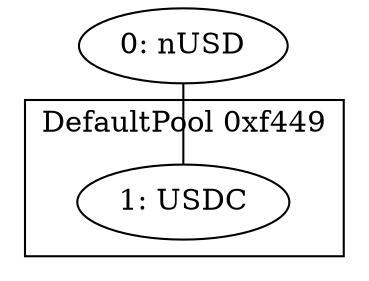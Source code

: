 graph G {
    token0 [label = "0: nUSD";];
    token1 [label = "1: USDC";];
    token0 -- token1;
    subgraph cluster0 {
        label = "DefaultPool 0xf449";
        subgraph {
            rank = same;
            edge [style = invis;];
            token1;
        }
    }
}
